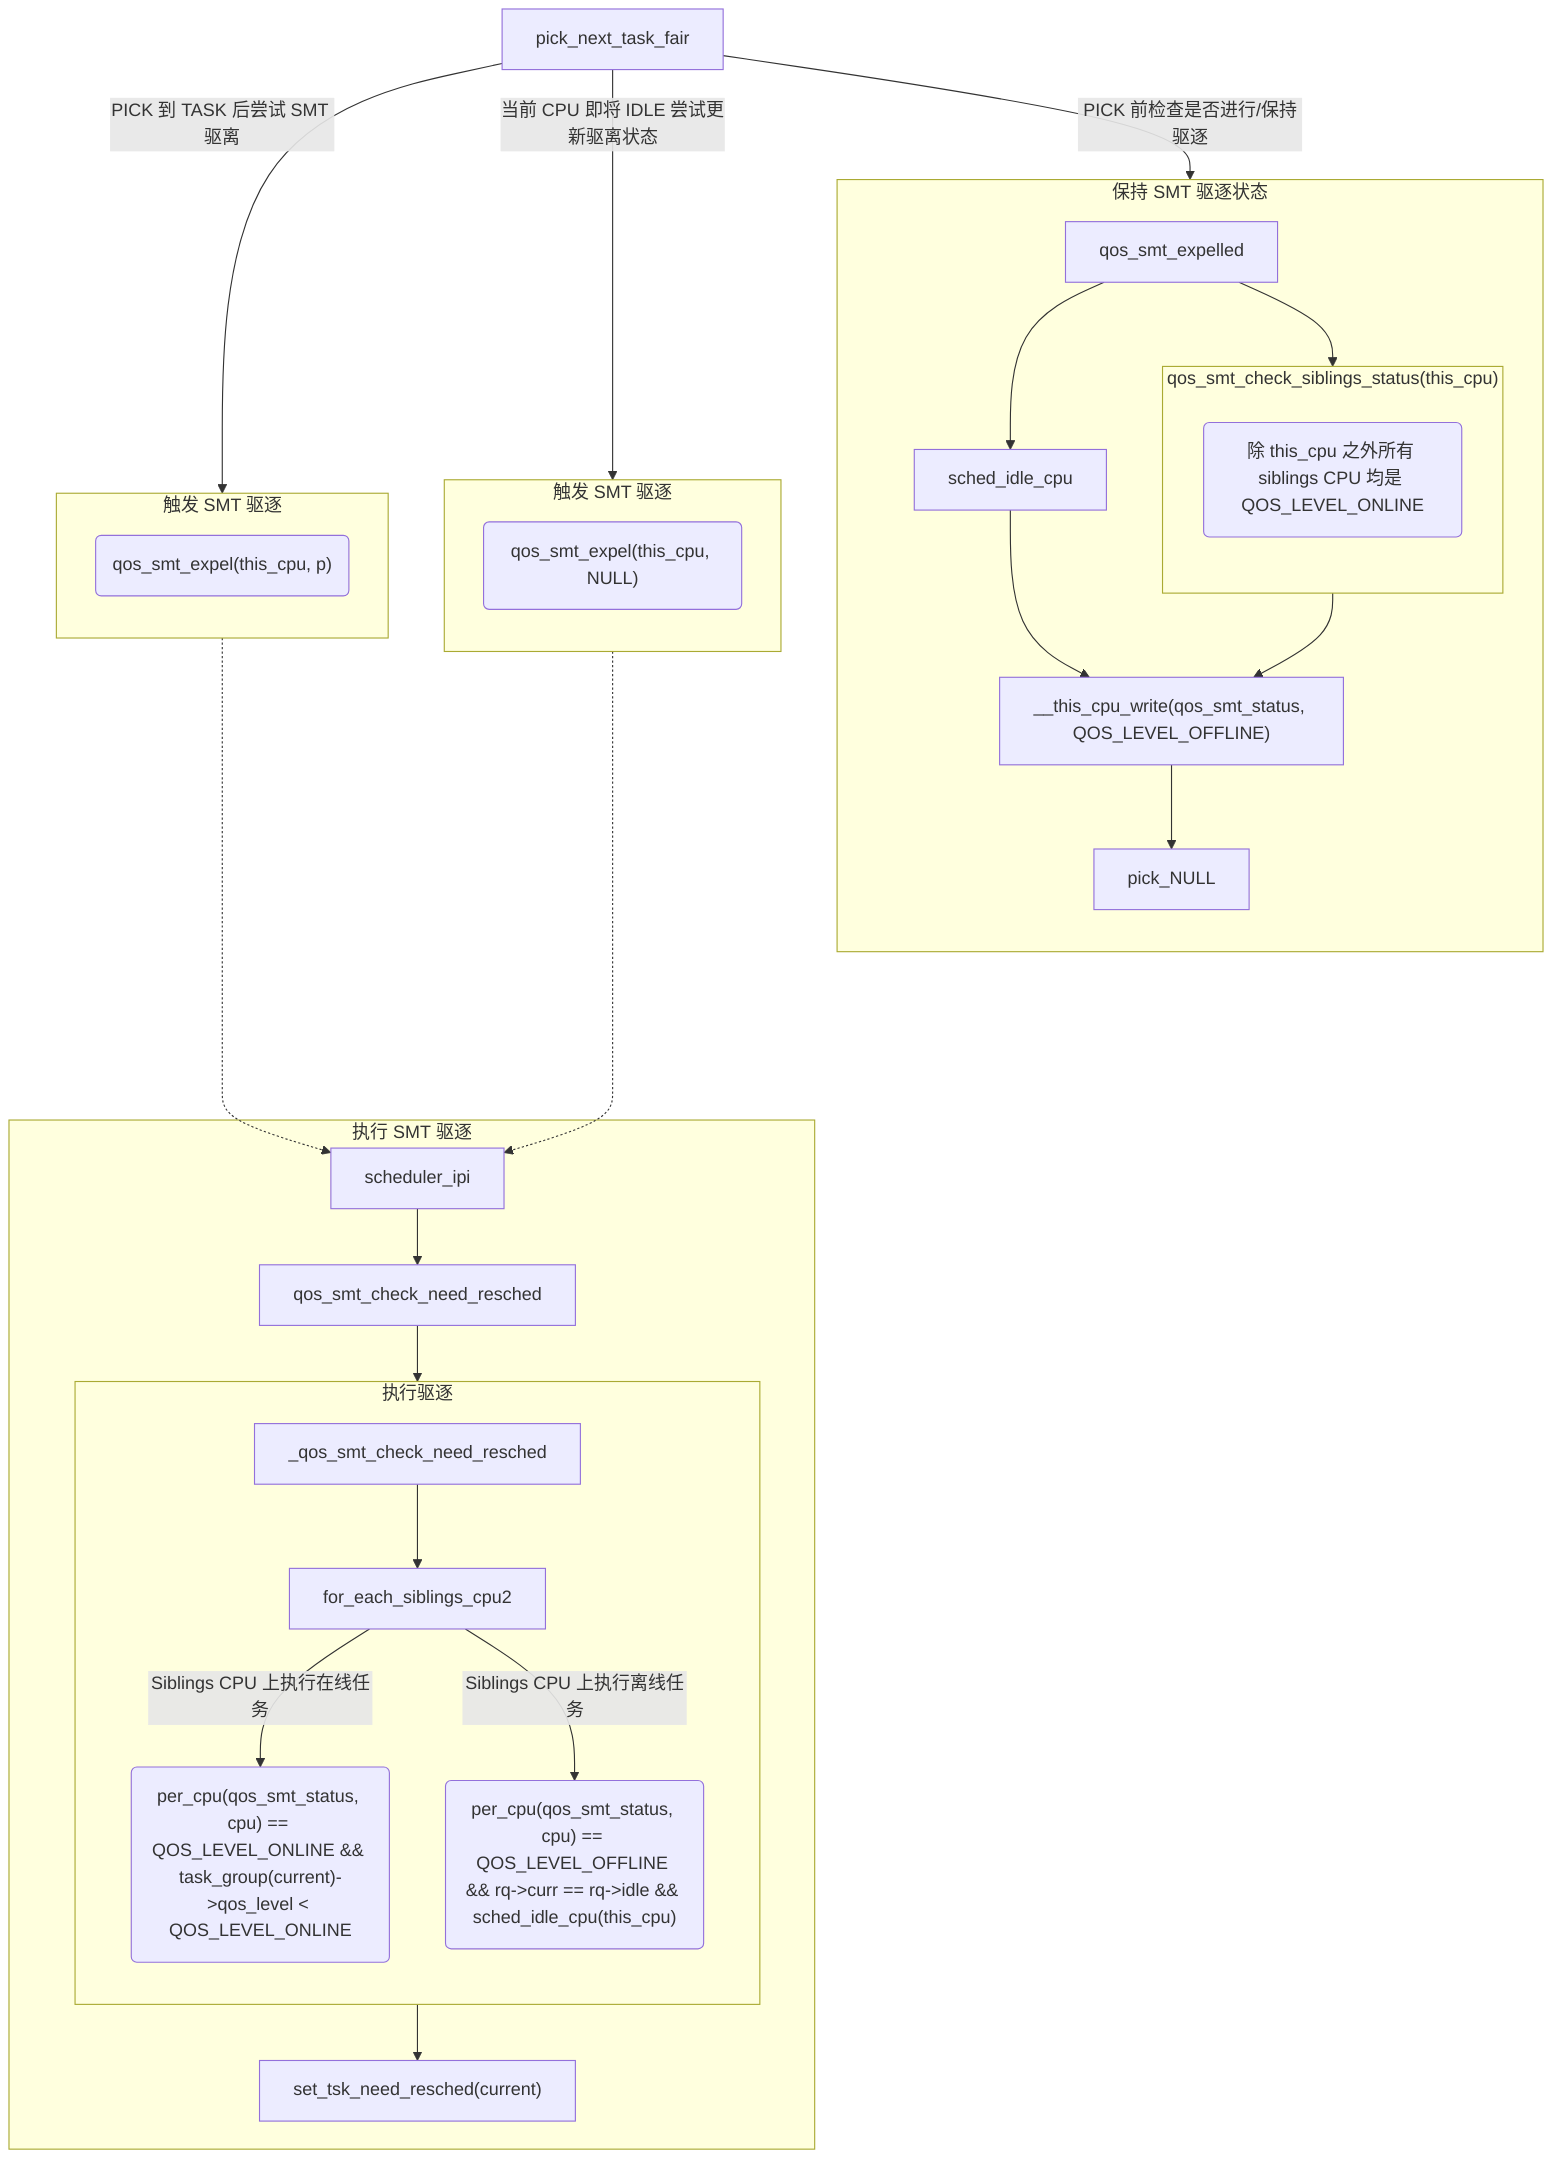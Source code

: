 flowchart TB
	pick_next_task_fair --PICK 前检查是否进行/保持驱逐--> QoSSmtExpelled
	pick_next_task_fair --PICK 到 TASK 后尝试 SMT 驱离--> QosSmtQxpelTask -...-> scheduler_ipi
	pick_next_task_fair --当前 CPU 即将 IDLE 尝试更新驱离状态--> QosSmtQxpelIdle -...-> scheduler_ipi

	%% 如果 THIS CPU 的 Siblings CPU 是 QOS_LEVEL_ONLINE 的状态, 且 THIS CPU 没有在线任务在等待队列, 则强制 THIS CPU 进入 FORCE IDLE.
	%% 保持驱离状态.
	subgraph QoSSmtExpelled ["保持 SMT 驱逐状态"]
	direction TB
		qos_smt_expelled --> QoSSmtCheckSiblingsStatus --> QOS_LEVEL_OFFLINE1["__this_cpu_write(qos_smt_status, QOS_LEVEL_OFFLINE)"]
		qos_smt_expelled --> sched_idle_cpu --> QOS_LEVEL_OFFLINE1["__this_cpu_write(qos_smt_status, QOS_LEVEL_OFFLINE)"]

		QOS_LEVEL_OFFLINE1 --> pick_NULL;

		subgraph QoSSmtCheckSiblingsStatus["qos_smt_check_siblings_status(this_cpu)"]
		direction TB
			check_siblings_status("除 this_cpu 之外所有 siblings CPU 均是 QOS_LEVEL_ONLINE")
		end
	end

	%% 如果 THIS CPU PICK 到了一个 TASK p, 则依据其是 ONLINE/OFFLINE 任务, 决定是否进行驱离.
	%% 驱离通过给其 Siblings CPU 发送 RESCHED IPI 发送重调度来完成.
	subgraph QosSmtQxpelTask [触发 SMT 驱逐]
	direction TB
		qos_smt_expel_task("qos_smt_expel(this_cpu, p)");
	end

	%% 如果 THIS CPU 没有 PICK 到任务, 则依据其是 ONLINE/OFFLINE 任务, 决定是否进行驱离.
	%% 驱离通过给其 Siblings CPU 发送 RESCHED IPI 发送重调度来完成.
	subgraph QosSmtQxpelIdle [触发 SMT 驱逐]
	direction TB
		qos_smt_expel_idle("qos_smt_expel(this_cpu, NULL)");
	end


	subgraph SchedulerIPI [执行 SMT 驱逐]
	direction TB
		%% Siblings CPU 接收到 RESCHED IPI 后, 设置 RESCHED 标记, 则下次触发 pick_next_task_fair 的时候, 讲进行驱逐.
		scheduler_ipi --> qos_smt_check_need_resched --> QoSSmtCheckNeedResched --> set_tsk_need_resched["set_tsk_need_resched(current)"]

		subgraph QoSSmtCheckNeedResched [执行驱逐]
		direction TB
			_qos_smt_check_need_resched --> for_each_siblings_cpu2;
			%% 如果 THIS CPU 的 Siblings CPU 是 QOS_LEVEL_ONLINE, 但是 THIS CPU 正在执行的是 OFFLINE 任务, 需要进行驱逐, THIS CPU 触发 RESCHED, pick_next_task_fair 会选择 NULL.
			for_each_siblings_cpu2 --Siblings CPU 上执行在线任务--> this_cpu_must_be_expeller("per_cpu(qos_smt_status, cpu) == QOS_LEVEL_ONLINE && task_group(current)->qos_level < QOS_LEVEL_ONLINE");
			%% 如果 THIS CPU 的 Siblings CPU 是 QOS_LEVEL_OFFLINE, 且是 IDLE 状态, 而 THIS CPU 上只有离线任务, 没有在线任务, 同样需要触发 RESCHED, pick_next_task_fair 尝试选择一个 ONLINE 任务出来.
			for_each_siblings_cpu2 --Siblings CPU 上执行离线任务--> this_cpu_can_run_IDLE("per_cpu(qos_smt_status, cpu) == QOS_LEVEL_OFFLINE && rq->curr == rq->idle && sched_idle_cpu(this_cpu)");
		end
	end